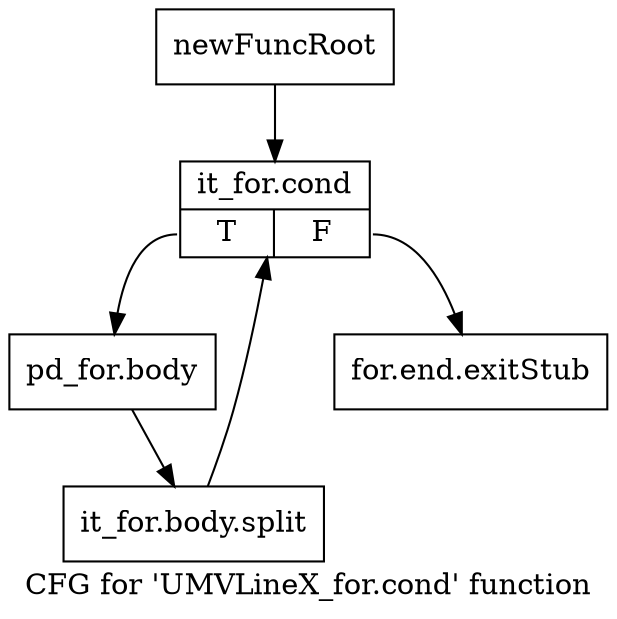 digraph "CFG for 'UMVLineX_for.cond' function" {
	label="CFG for 'UMVLineX_for.cond' function";

	Node0x2677570 [shape=record,label="{newFuncRoot}"];
	Node0x2677570 -> Node0x2677610;
	Node0x26775c0 [shape=record,label="{for.end.exitStub}"];
	Node0x2677610 [shape=record,label="{it_for.cond|{<s0>T|<s1>F}}"];
	Node0x2677610:s0 -> Node0x2677660;
	Node0x2677610:s1 -> Node0x26775c0;
	Node0x2677660 [shape=record,label="{pd_for.body}"];
	Node0x2677660 -> Node0x3ea06e0;
	Node0x3ea06e0 [shape=record,label="{it_for.body.split}"];
	Node0x3ea06e0 -> Node0x2677610;
}

